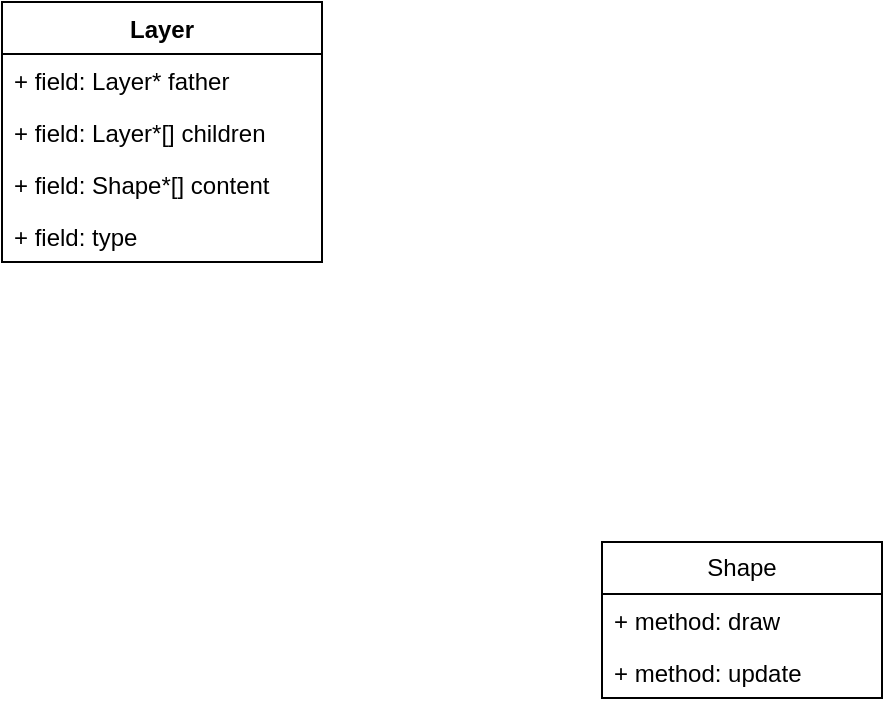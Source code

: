 <mxfile version="26.0.16">
  <diagram name="Seite-1" id="xigFojYIwhuCbn4EMYgR">
    <mxGraphModel dx="1434" dy="778" grid="1" gridSize="10" guides="1" tooltips="1" connect="1" arrows="1" fold="1" page="1" pageScale="1" pageWidth="827" pageHeight="1169" math="0" shadow="0">
      <root>
        <mxCell id="0" />
        <mxCell id="1" parent="0" />
        <mxCell id="Bge-Gm3abUzvH_aARKMd-1" value="Layer" style="swimlane;fontStyle=1;align=center;verticalAlign=top;childLayout=stackLayout;horizontal=1;startSize=26;horizontalStack=0;resizeParent=1;resizeParentMax=0;resizeLast=0;collapsible=1;marginBottom=0;whiteSpace=wrap;html=1;" vertex="1" parent="1">
          <mxGeometry x="40" y="80" width="160" height="130" as="geometry" />
        </mxCell>
        <mxCell id="Bge-Gm3abUzvH_aARKMd-2" value="+ field: Layer* father" style="text;strokeColor=none;fillColor=none;align=left;verticalAlign=top;spacingLeft=4;spacingRight=4;overflow=hidden;rotatable=0;points=[[0,0.5],[1,0.5]];portConstraint=eastwest;whiteSpace=wrap;html=1;" vertex="1" parent="Bge-Gm3abUzvH_aARKMd-1">
          <mxGeometry y="26" width="160" height="26" as="geometry" />
        </mxCell>
        <mxCell id="Bge-Gm3abUzvH_aARKMd-6" value="+ field: Layer*[] children" style="text;strokeColor=none;fillColor=none;align=left;verticalAlign=top;spacingLeft=4;spacingRight=4;overflow=hidden;rotatable=0;points=[[0,0.5],[1,0.5]];portConstraint=eastwest;whiteSpace=wrap;html=1;" vertex="1" parent="Bge-Gm3abUzvH_aARKMd-1">
          <mxGeometry y="52" width="160" height="26" as="geometry" />
        </mxCell>
        <mxCell id="Bge-Gm3abUzvH_aARKMd-7" value="+ field: Shape*[] content" style="text;strokeColor=none;fillColor=none;align=left;verticalAlign=top;spacingLeft=4;spacingRight=4;overflow=hidden;rotatable=0;points=[[0,0.5],[1,0.5]];portConstraint=eastwest;whiteSpace=wrap;html=1;" vertex="1" parent="Bge-Gm3abUzvH_aARKMd-1">
          <mxGeometry y="78" width="160" height="26" as="geometry" />
        </mxCell>
        <mxCell id="Bge-Gm3abUzvH_aARKMd-12" value="+ field: type" style="text;strokeColor=none;fillColor=none;align=left;verticalAlign=top;spacingLeft=4;spacingRight=4;overflow=hidden;rotatable=0;points=[[0,0.5],[1,0.5]];portConstraint=eastwest;whiteSpace=wrap;html=1;" vertex="1" parent="Bge-Gm3abUzvH_aARKMd-1">
          <mxGeometry y="104" width="160" height="26" as="geometry" />
        </mxCell>
        <mxCell id="Bge-Gm3abUzvH_aARKMd-8" value="Shape" style="swimlane;fontStyle=0;childLayout=stackLayout;horizontal=1;startSize=26;fillColor=none;horizontalStack=0;resizeParent=1;resizeParentMax=0;resizeLast=0;collapsible=1;marginBottom=0;whiteSpace=wrap;html=1;" vertex="1" parent="1">
          <mxGeometry x="340" y="350" width="140" height="78" as="geometry" />
        </mxCell>
        <mxCell id="Bge-Gm3abUzvH_aARKMd-9" value="+ method: draw" style="text;strokeColor=none;fillColor=none;align=left;verticalAlign=top;spacingLeft=4;spacingRight=4;overflow=hidden;rotatable=0;points=[[0,0.5],[1,0.5]];portConstraint=eastwest;whiteSpace=wrap;html=1;" vertex="1" parent="Bge-Gm3abUzvH_aARKMd-8">
          <mxGeometry y="26" width="140" height="26" as="geometry" />
        </mxCell>
        <mxCell id="Bge-Gm3abUzvH_aARKMd-10" value="+ method: update" style="text;strokeColor=none;fillColor=none;align=left;verticalAlign=top;spacingLeft=4;spacingRight=4;overflow=hidden;rotatable=0;points=[[0,0.5],[1,0.5]];portConstraint=eastwest;whiteSpace=wrap;html=1;" vertex="1" parent="Bge-Gm3abUzvH_aARKMd-8">
          <mxGeometry y="52" width="140" height="26" as="geometry" />
        </mxCell>
        <mxCell id="Bge-Gm3abUzvH_aARKMd-13" value="" style="edgeStyle=orthogonalEdgeStyle;rounded=0;orthogonalLoop=1;jettySize=auto;html=1;" edge="1" parent="1" source="Bge-Gm3abUzvH_aARKMd-11" target="Bge-Gm3abUzvH_aARKMd-12">
          <mxGeometry relative="1" as="geometry" />
        </mxCell>
      </root>
    </mxGraphModel>
  </diagram>
</mxfile>
